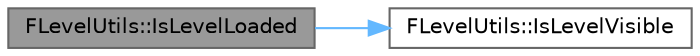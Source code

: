 digraph "FLevelUtils::IsLevelLoaded"
{
 // INTERACTIVE_SVG=YES
 // LATEX_PDF_SIZE
  bgcolor="transparent";
  edge [fontname=Helvetica,fontsize=10,labelfontname=Helvetica,labelfontsize=10];
  node [fontname=Helvetica,fontsize=10,shape=box,height=0.2,width=0.4];
  rankdir="LR";
  Node1 [id="Node000001",label="FLevelUtils::IsLevelLoaded",height=0.2,width=0.4,color="gray40", fillcolor="grey60", style="filled", fontcolor="black",tooltip="Returns true if the level is currently loaded in the editor, false otherwise."];
  Node1 -> Node2 [id="edge1_Node000001_Node000002",color="steelblue1",style="solid",tooltip=" "];
  Node2 [id="Node000002",label="FLevelUtils::IsLevelVisible",height=0.2,width=0.4,color="grey40", fillcolor="white", style="filled",URL="$df/dfc/classFLevelUtils.html#a378fc3b83f852eee732a0f8693857685",tooltip="Returns true if the specified level is visible in the editor, false otherwise."];
}
